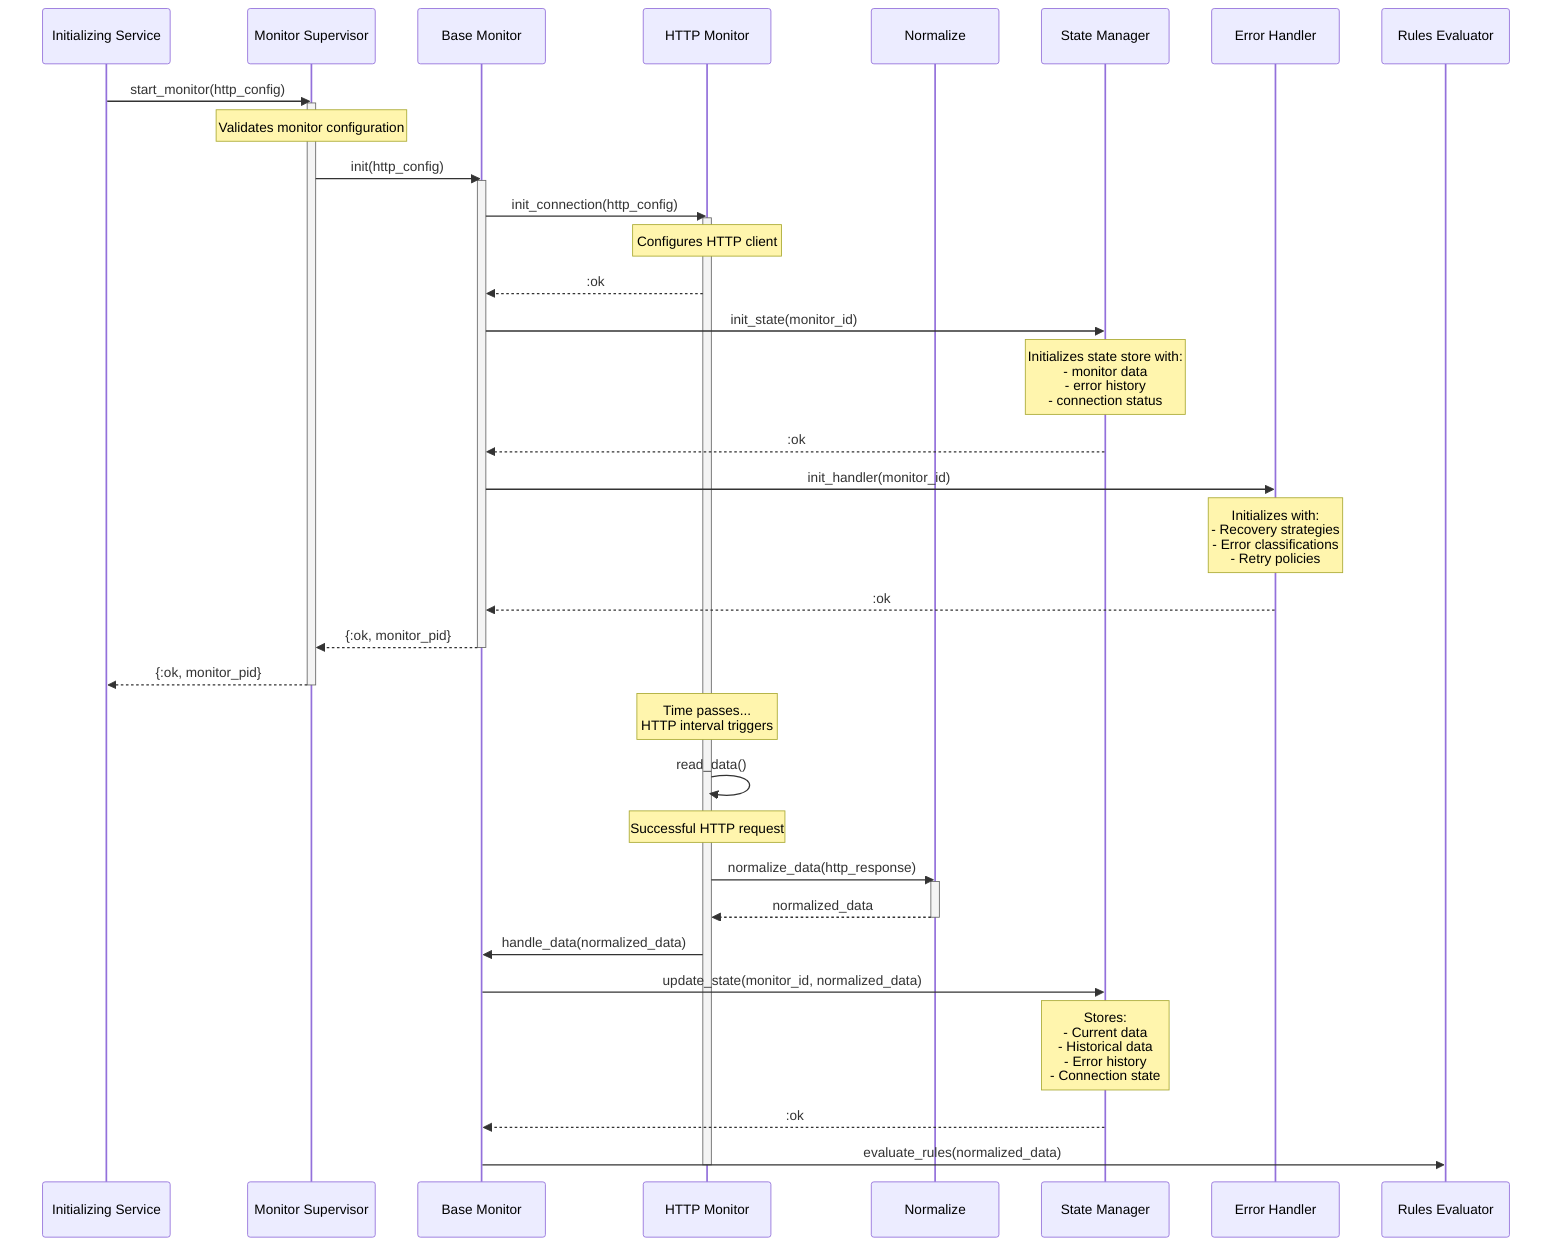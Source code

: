 sequenceDiagram
    participant IS as Initializing Service
    participant MS as Monitor Supervisor
    participant BM as Base Monitor
    participant HM as HTTP Monitor
    participant N as Normalize
    participant SM as State Manager
    participant EH as Error Handler
    participant RE as Rules Evaluator

    IS->>MS: start_monitor(http_config)
    activate MS
    
    Note over MS: Validates monitor configuration
    
    MS->>BM: init(http_config)
    activate BM
    
    BM->>HM: init_connection(http_config)
    activate HM
    
    Note over HM: Configures HTTP client
    HM-->>BM: :ok
    
    BM->>SM: init_state(monitor_id)
    Note over SM: Initializes state store with:<br/>- monitor data<br/>- error history<br/>- connection status
    SM-->>BM: :ok
    
    BM->>EH: init_handler(monitor_id)
    Note over EH: Initializes with:<br/>- Recovery strategies<br/>- Error classifications<br/>- Retry policies
    EH-->>BM: :ok
    
    BM-->>MS: {:ok, monitor_pid}
    deactivate BM
    
    MS-->>IS: {:ok, monitor_pid}
    deactivate MS
    
    Note over HM: Time passes...<br/>HTTP interval triggers
    
    HM->>HM: read_data()
    Note over HM: Successful HTTP request
    
    HM->>N: normalize_data(http_response)
    activate N
    
    N-->>HM: normalized_data
    deactivate N
    
    HM->>BM: handle_data(normalized_data)
    
    BM->>SM: update_state(monitor_id, normalized_data)
    Note over SM: Stores:<br/>- Current data<br/>- Historical data<br/>- Error history<br/>- Connection state
    SM-->>BM: :ok
    
    BM->>RE: evaluate_rules(normalized_data)
    
    deactivate HM